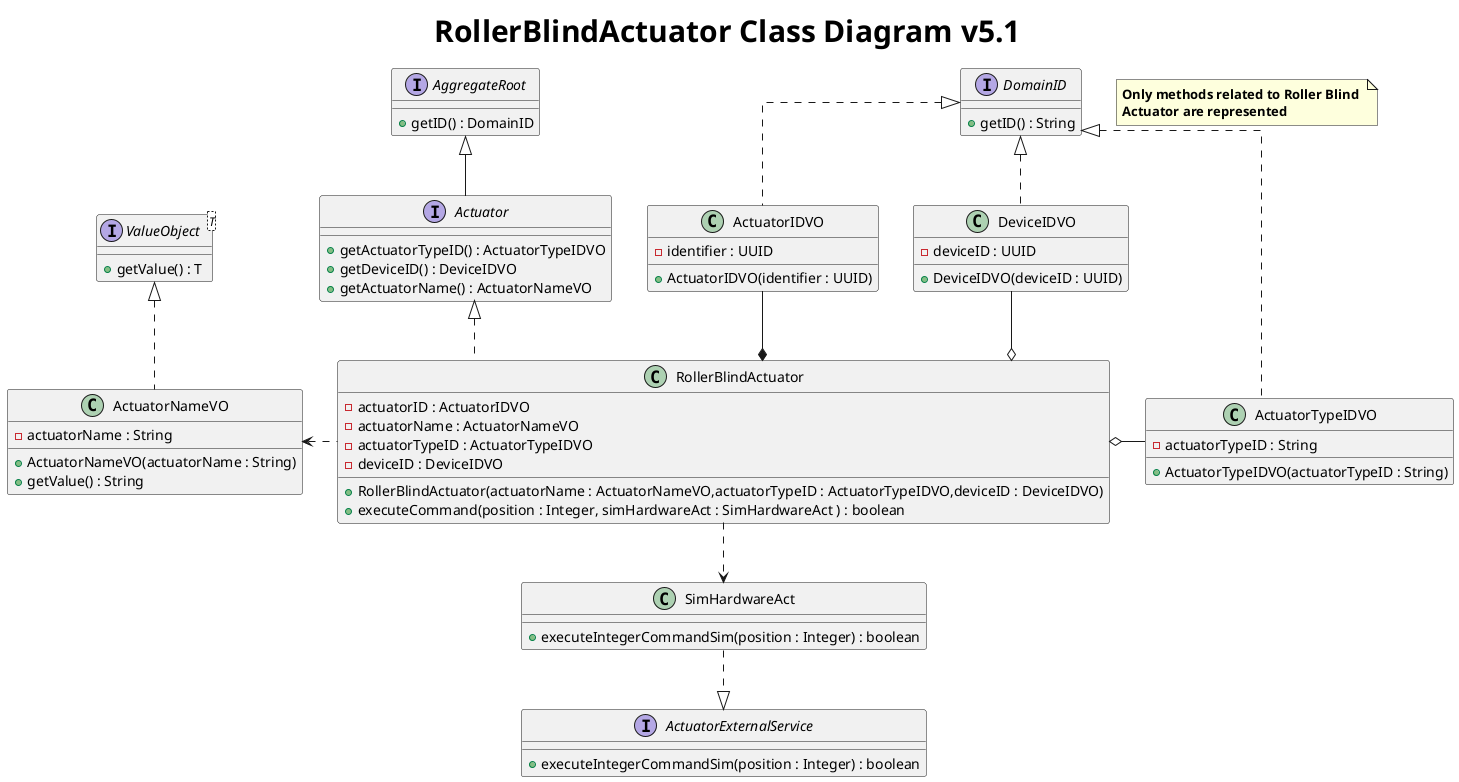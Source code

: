 @startuml
title <size: 30> RollerBlindActuator Class Diagram v5.1

skinparam linetype ortho

note "<b>Only methods related to Roller Blind \n<b>Actuator are represented" as 1

interface Actuator {
    +getActuatorTypeID() : ActuatorTypeIDVO
    +getDeviceID() : DeviceIDVO
    +getActuatorName() : ActuatorNameVO
}

interface AggregateRoot{
    + getID() : DomainID
}

interface DomainID{
    + getID() : String
}

interface ValueObject<T> {
    + getValue() : T
}

class RollerBlindActuator{
    - actuatorID : ActuatorIDVO
    - actuatorName : ActuatorNameVO
    - actuatorTypeID : ActuatorTypeIDVO
    - deviceID : DeviceIDVO

    + RollerBlindActuator(actuatorName : ActuatorNameVO,actuatorTypeID : ActuatorTypeIDVO,deviceID : DeviceIDVO)
    + executeCommand(position : Integer, simHardwareAct : SimHardwareAct ) : boolean
}

class SimHardwareAct {
    + executeIntegerCommandSim(position : Integer) : boolean
}

class ActuatorNameVO{
    - actuatorName : String
    + ActuatorNameVO(actuatorName : String)
    + getValue() : String
}

class ActuatorIDVO{
    - identifier : UUID
    + ActuatorIDVO(identifier : UUID)
}

class ActuatorTypeIDVO{
    - actuatorTypeID : String
    + ActuatorTypeIDVO(actuatorTypeID : String)
}

class DeviceIDVO{
    - deviceID : UUID
    + DeviceIDVO(deviceID : UUID)
}

interface ActuatorExternalService{
    + executeIntegerCommandSim(position : Integer) : boolean
}

Actuator --up|> AggregateRoot
Actuator <|.. RollerBlindActuator
SimHardwareAct <..up RollerBlindActuator
SimHardwareAct ..|> ActuatorExternalService
ActuatorNameVO <..right RollerBlindActuator
ActuatorIDVO --* RollerBlindActuator
ActuatorTypeIDVO --lefto RollerBlindActuator
DeviceIDVO --o RollerBlindActuator
ValueObject <|.. ActuatorNameVO
DomainID <|.. ActuatorIDVO
DomainID <|.. ActuatorTypeIDVO
DomainID <|.. DeviceIDVO

@enduml